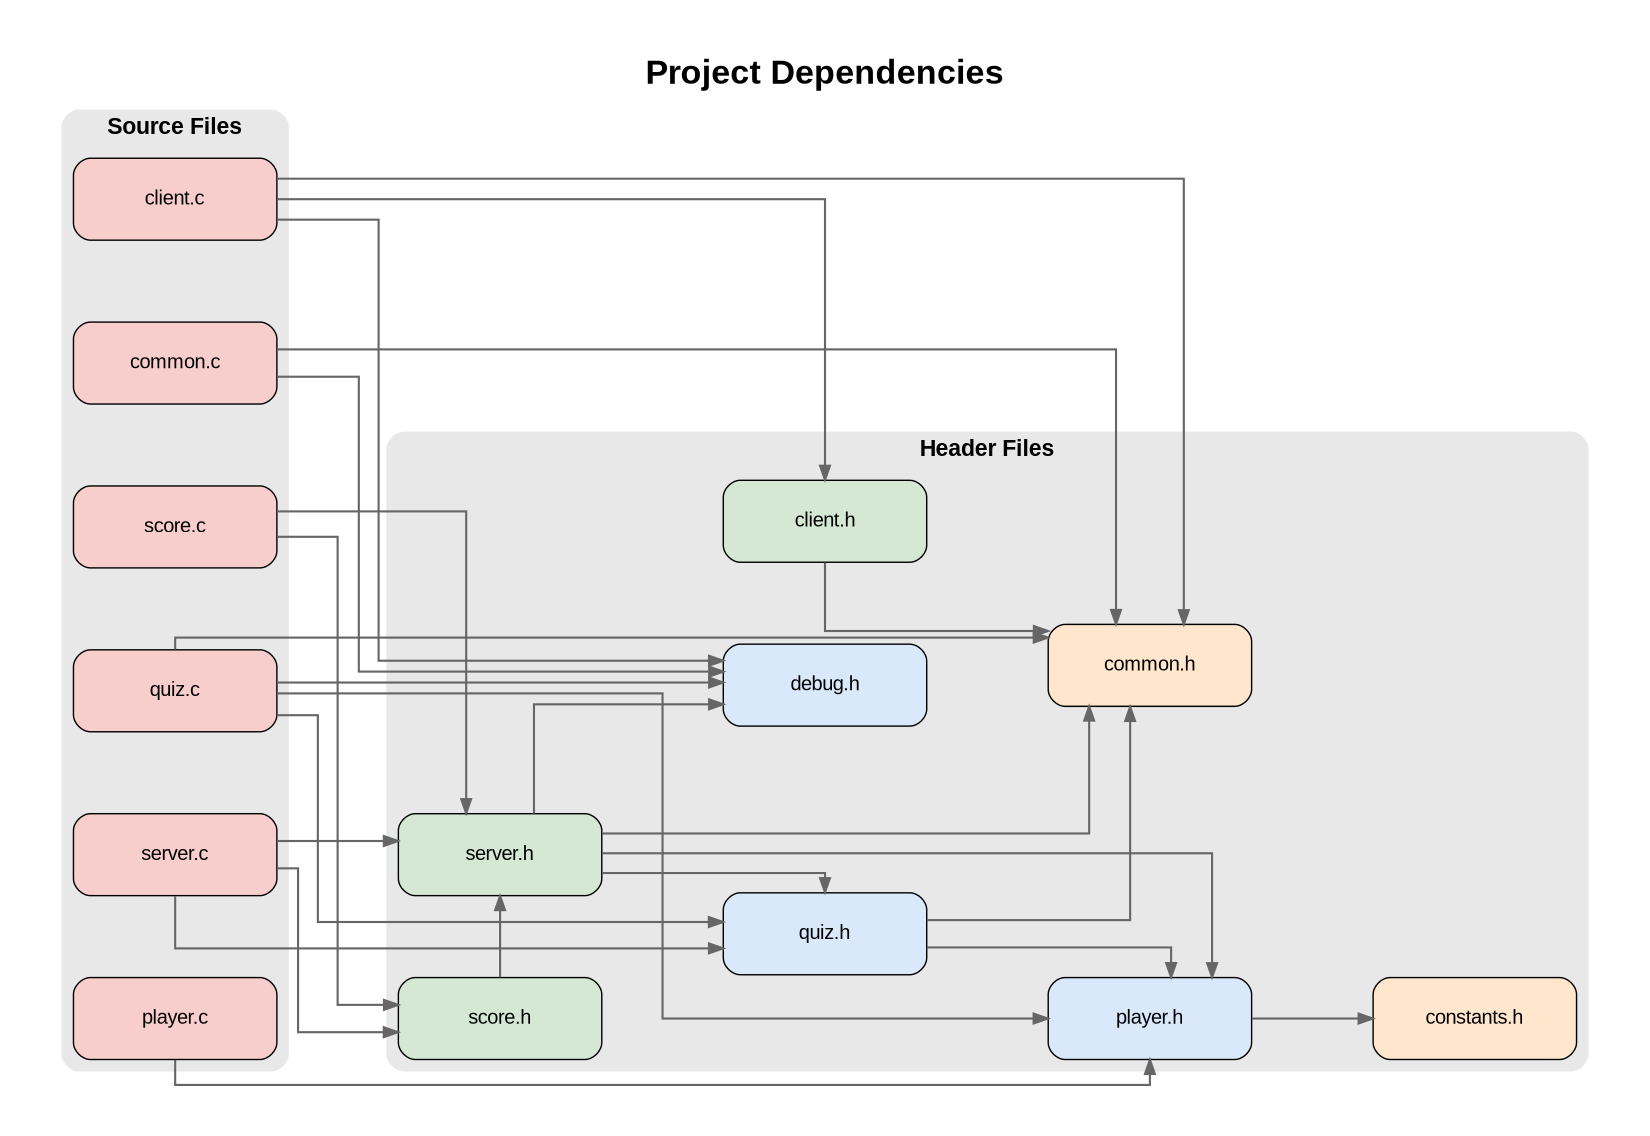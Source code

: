 // dot -Tsvg deps.dot -o project_dependencies.svg
digraph ProjectDependencies {
    // Title settings
    label="Project Dependencies";
    labelloc="t";
    fontname="Arial Bold";
    fontsize=24;
    
    // Graph settings for SVG
    graph [
        size="11,8!",
        pad="0.5,0.5"
    ];
    
    // General layout
    rankdir=LR;
    splines=ortho;
    nodesep=0.8;    // Increased node separation
    ranksep=1.2;    // Increased rank separation
    
    // Default node style with larger sizes
    node [
        shape=box,
        style="filled,rounded",
        fontname="Arial",
        fontsize=14,        // Increased font size
        width=2.0,         // Explicit width
        height=0.8,        // Explicit height
        margin="0.3,0.2"   // Margin inside nodes
    ];
    
    // Edge style
    edge [
        color="#666666",
        penwidth=1.5,      // Thicker lines
        arrowsize=1.0      // Larger arrows
    ];

    // Header files subgraph
    subgraph cluster_headers {
        label="Header Files";
        style="filled,rounded";
        color="#E8E8E8";
        fontname="Arial Bold";
        fontsize=16;
        
        constants_h[label="constants.h", fillcolor="#FFE6CC"];
        common_h[label="common.h", fillcolor="#FFE6CC"];
        player_h[label="player.h", fillcolor="#DAE8FC"];
        quiz_h[label="quiz.h", fillcolor="#DAE8FC"];
        debug_h[label="debug.h", fillcolor="#DAE8FC"];
        client_h[label="client.h", fillcolor="#D5E8D4"];
        server_h[label="server.h", fillcolor="#D5E8D4"];
        score_h[label="score.h", fillcolor="#D5E8D4"];
        
        { rank=same; constants_h; }
        { rank=same; common_h; player_h; }
        { rank=same; client_h; debug_h; quiz_h; }
        { rank=same; server_h; score_h; }
    }
    
    // Source files subgraph
    subgraph cluster_sources {
        label="Source Files";
        style="filled,rounded";
        color="#E8E8E8";
        fontname="Arial Bold";
        fontsize=16;
        
        client_c[label="client.c", fillcolor="#F8CECC"];
        common_c[label="common.c", fillcolor="#F8CECC"];
        player_c[label="player.c", fillcolor="#F8CECC"];
        quiz_c[label="quiz.c", fillcolor="#F8CECC"];
        score_c[label="score.c", fillcolor="#F8CECC"];
        server_c[label="server.c", fillcolor="#F8CECC"];
        
        { rank=same; client_c; common_c; }
        { rank=same; player_c; quiz_c; }
        { rank=same; score_c; server_c; }
    }
    
    // Dependencies
    player_h -> constants_h;
    client_h -> common_h;
    quiz_h -> {player_h common_h};
    server_h -> {common_h player_h quiz_h debug_h};
    score_h -> server_h;
    
    client_c -> {client_h debug_h common_h};
    common_c -> {common_h debug_h};
    player_c -> player_h;
    quiz_c -> {quiz_h player_h common_h debug_h};
    score_c -> {score_h server_h};
    server_c -> {server_h quiz_h score_h};
}